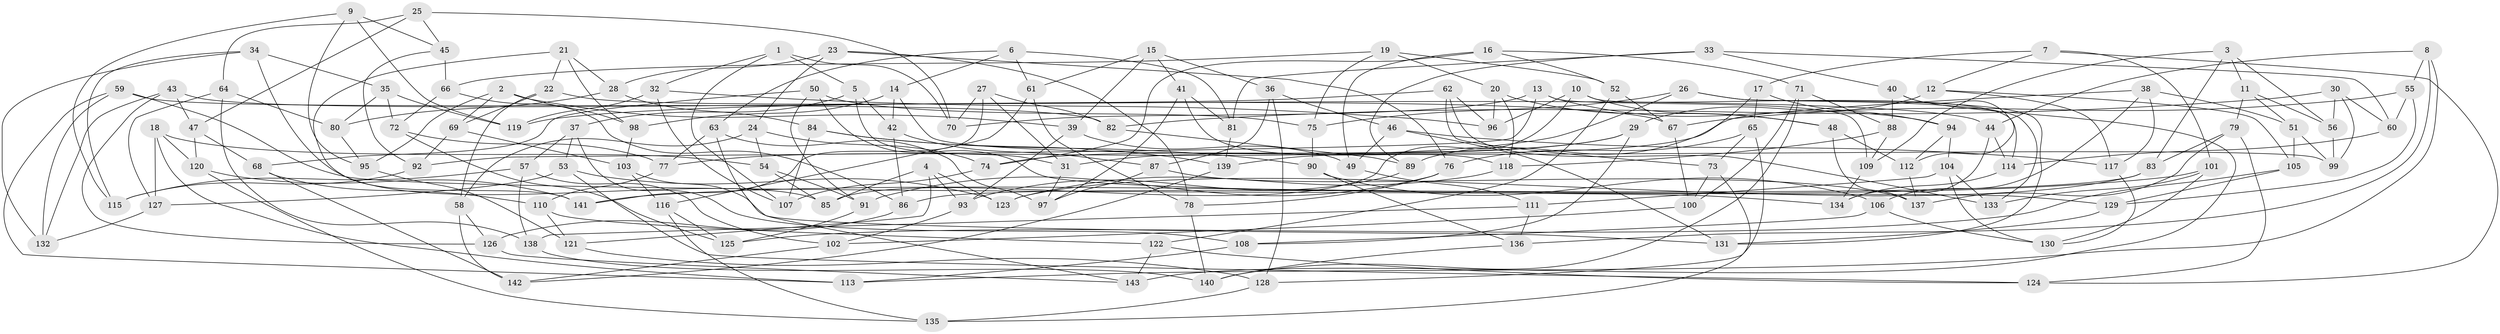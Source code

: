 // coarse degree distribution, {3: 0.12280701754385964, 5: 0.10526315789473684, 7: 0.07017543859649122, 4: 0.45614035087719296, 6: 0.03508771929824561, 9: 0.017543859649122806, 8: 0.05263157894736842, 10: 0.07017543859649122, 13: 0.017543859649122806, 14: 0.03508771929824561, 11: 0.017543859649122806}
// Generated by graph-tools (version 1.1) at 2025/03/03/04/25 22:03:06]
// undirected, 143 vertices, 286 edges
graph export_dot {
graph [start="1"]
  node [color=gray90,style=filled];
  1;
  2;
  3;
  4;
  5;
  6;
  7;
  8;
  9;
  10;
  11;
  12;
  13;
  14;
  15;
  16;
  17;
  18;
  19;
  20;
  21;
  22;
  23;
  24;
  25;
  26;
  27;
  28;
  29;
  30;
  31;
  32;
  33;
  34;
  35;
  36;
  37;
  38;
  39;
  40;
  41;
  42;
  43;
  44;
  45;
  46;
  47;
  48;
  49;
  50;
  51;
  52;
  53;
  54;
  55;
  56;
  57;
  58;
  59;
  60;
  61;
  62;
  63;
  64;
  65;
  66;
  67;
  68;
  69;
  70;
  71;
  72;
  73;
  74;
  75;
  76;
  77;
  78;
  79;
  80;
  81;
  82;
  83;
  84;
  85;
  86;
  87;
  88;
  89;
  90;
  91;
  92;
  93;
  94;
  95;
  96;
  97;
  98;
  99;
  100;
  101;
  102;
  103;
  104;
  105;
  106;
  107;
  108;
  109;
  110;
  111;
  112;
  113;
  114;
  115;
  116;
  117;
  118;
  119;
  120;
  121;
  122;
  123;
  124;
  125;
  126;
  127;
  128;
  129;
  130;
  131;
  132;
  133;
  134;
  135;
  136;
  137;
  138;
  139;
  140;
  141;
  142;
  143;
  1 -- 32;
  1 -- 70;
  1 -- 107;
  1 -- 5;
  2 -- 39;
  2 -- 98;
  2 -- 69;
  2 -- 95;
  3 -- 109;
  3 -- 83;
  3 -- 56;
  3 -- 11;
  4 -- 85;
  4 -- 123;
  4 -- 93;
  4 -- 121;
  5 -- 42;
  5 -- 31;
  5 -- 37;
  6 -- 63;
  6 -- 14;
  6 -- 81;
  6 -- 61;
  7 -- 17;
  7 -- 101;
  7 -- 12;
  7 -- 124;
  8 -- 55;
  8 -- 113;
  8 -- 136;
  8 -- 44;
  9 -- 95;
  9 -- 119;
  9 -- 45;
  9 -- 115;
  10 -- 48;
  10 -- 96;
  10 -- 85;
  10 -- 114;
  11 -- 56;
  11 -- 79;
  11 -- 51;
  12 -- 117;
  12 -- 29;
  12 -- 105;
  13 -- 70;
  13 -- 92;
  13 -- 94;
  13 -- 109;
  14 -- 98;
  14 -- 42;
  14 -- 99;
  15 -- 61;
  15 -- 41;
  15 -- 36;
  15 -- 39;
  16 -- 49;
  16 -- 52;
  16 -- 74;
  16 -- 71;
  17 -- 94;
  17 -- 65;
  17 -- 89;
  18 -- 120;
  18 -- 54;
  18 -- 127;
  18 -- 113;
  19 -- 66;
  19 -- 75;
  19 -- 52;
  19 -- 20;
  20 -- 48;
  20 -- 118;
  20 -- 96;
  21 -- 141;
  21 -- 98;
  21 -- 22;
  21 -- 28;
  22 -- 44;
  22 -- 58;
  22 -- 69;
  23 -- 76;
  23 -- 28;
  23 -- 24;
  23 -- 78;
  24 -- 74;
  24 -- 54;
  24 -- 58;
  25 -- 70;
  25 -- 64;
  25 -- 45;
  25 -- 47;
  26 -- 77;
  26 -- 75;
  26 -- 131;
  26 -- 133;
  27 -- 141;
  27 -- 82;
  27 -- 70;
  27 -- 31;
  28 -- 84;
  28 -- 80;
  29 -- 108;
  29 -- 74;
  29 -- 31;
  30 -- 56;
  30 -- 60;
  30 -- 82;
  30 -- 99;
  31 -- 97;
  32 -- 119;
  32 -- 107;
  32 -- 96;
  33 -- 89;
  33 -- 60;
  33 -- 40;
  33 -- 81;
  34 -- 35;
  34 -- 132;
  34 -- 85;
  34 -- 115;
  35 -- 72;
  35 -- 119;
  35 -- 80;
  36 -- 87;
  36 -- 128;
  36 -- 46;
  37 -- 57;
  37 -- 53;
  37 -- 108;
  38 -- 139;
  38 -- 117;
  38 -- 51;
  38 -- 106;
  39 -- 93;
  39 -- 49;
  40 -- 143;
  40 -- 88;
  40 -- 112;
  41 -- 81;
  41 -- 118;
  41 -- 97;
  42 -- 86;
  42 -- 87;
  43 -- 132;
  43 -- 126;
  43 -- 67;
  43 -- 47;
  44 -- 114;
  44 -- 134;
  45 -- 66;
  45 -- 92;
  46 -- 117;
  46 -- 131;
  46 -- 49;
  47 -- 120;
  47 -- 68;
  48 -- 137;
  48 -- 112;
  49 -- 111;
  50 -- 68;
  50 -- 75;
  50 -- 134;
  50 -- 91;
  51 -- 99;
  51 -- 105;
  52 -- 67;
  52 -- 122;
  53 -- 124;
  53 -- 127;
  53 -- 123;
  54 -- 85;
  54 -- 91;
  55 -- 129;
  55 -- 60;
  55 -- 67;
  56 -- 99;
  57 -- 102;
  57 -- 115;
  57 -- 138;
  58 -- 126;
  58 -- 142;
  59 -- 129;
  59 -- 113;
  59 -- 82;
  59 -- 132;
  60 -- 114;
  61 -- 116;
  61 -- 78;
  62 -- 96;
  62 -- 73;
  62 -- 133;
  62 -- 119;
  63 -- 97;
  63 -- 143;
  63 -- 77;
  64 -- 127;
  64 -- 138;
  64 -- 80;
  65 -- 76;
  65 -- 73;
  65 -- 128;
  66 -- 72;
  66 -- 86;
  67 -- 100;
  68 -- 142;
  68 -- 110;
  69 -- 103;
  69 -- 92;
  71 -- 88;
  71 -- 140;
  71 -- 100;
  72 -- 125;
  72 -- 77;
  73 -- 100;
  73 -- 135;
  74 -- 107;
  75 -- 90;
  76 -- 78;
  76 -- 91;
  77 -- 110;
  78 -- 140;
  79 -- 137;
  79 -- 83;
  79 -- 124;
  80 -- 95;
  81 -- 139;
  82 -- 89;
  83 -- 86;
  83 -- 123;
  84 -- 107;
  84 -- 139;
  84 -- 90;
  86 -- 126;
  87 -- 137;
  87 -- 97;
  88 -- 118;
  88 -- 109;
  89 -- 93;
  90 -- 136;
  90 -- 106;
  91 -- 125;
  92 -- 115;
  93 -- 102;
  94 -- 104;
  94 -- 112;
  95 -- 121;
  98 -- 103;
  100 -- 102;
  101 -- 130;
  101 -- 133;
  101 -- 141;
  102 -- 142;
  103 -- 131;
  103 -- 116;
  104 -- 130;
  104 -- 133;
  104 -- 111;
  105 -- 125;
  105 -- 129;
  106 -- 130;
  106 -- 108;
  108 -- 113;
  109 -- 134;
  110 -- 121;
  110 -- 122;
  111 -- 138;
  111 -- 136;
  112 -- 137;
  114 -- 134;
  116 -- 135;
  116 -- 125;
  117 -- 130;
  118 -- 123;
  120 -- 141;
  120 -- 135;
  121 -- 128;
  122 -- 143;
  122 -- 124;
  126 -- 143;
  127 -- 132;
  128 -- 135;
  129 -- 131;
  136 -- 140;
  138 -- 140;
  139 -- 142;
}
